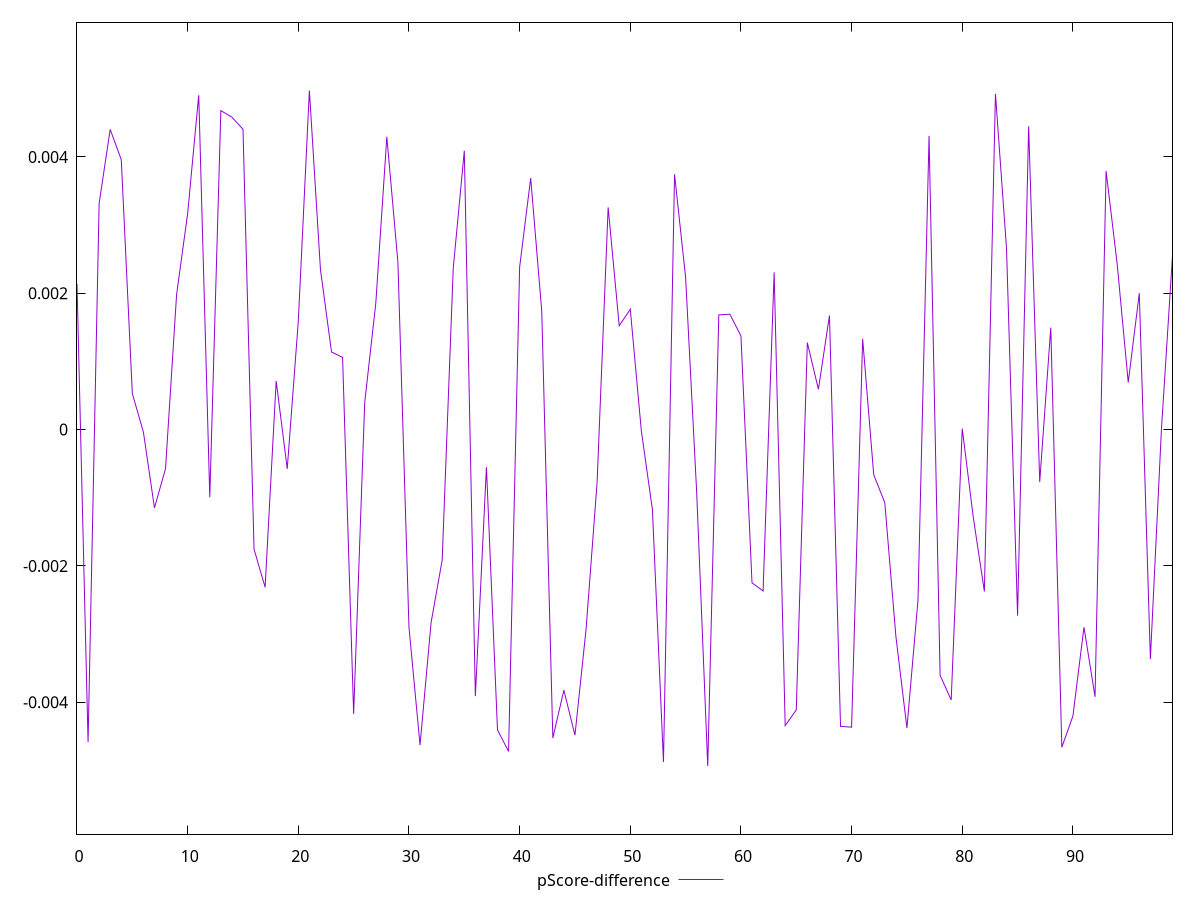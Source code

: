 reset

$pScoreDifference <<EOF
0 0.0021366141853723652
1 -0.004584306561738805
2 0.003318245717495394
3 0.004403009261259361
4 0.003959863077161452
5 0.0005292669149681295
6 -0.00003646545435032067
7 -0.0011479212239206005
8 -0.0005727037548685088
9 0.001979893184743231
10 0.0031705884742512236
11 0.004904733725228594
12 -0.00099101475039165
13 0.004678896477403827
14 0.004582914377731284
15 0.004404600239940382
16 -0.001754534252108031
17 -0.0023123738147676764
18 0.000713231543392312
19 -0.000575638628670827
20 0.0015923024138185804
21 0.004974592289124891
22 0.0023497025209811007
23 0.0011384721405011122
24 0.0010593580163704708
25 -0.004170048253122061
26 0.00039632226154628913
27 0.001849493839757077
28 0.0042956569717012005
29 0.0024540130234507185
30 -0.00290217110131763
31 -0.004627269966541614
32 -0.0028276443408083995
33 -0.0019161463625211317
34 0.002364135014388702
35 0.004090066169803341
36 -0.003909717084219055
37 -0.0005510561917108081
38 -0.004404223121345807
39 -0.0047208711477289
40 0.002382826972437302
41 0.0036893778786781795
42 0.0017371929557260524
43 -0.00452316166343758
44 -0.0038220170218845606
45 -0.004482199593111913
46 -0.0029361734075539214
47 -0.0007791816625953851
48 0.003259598784036144
49 0.0015239527719231871
50 0.0017648611856971863
51 -0.000019633641172522864
52 -0.0011725653866672126
53 -0.004875725788097474
54 0.0037432543126930673
55 0.002233265317312494
56 -0.0009192735894466564
57 -0.00493383096355382
58 0.0016823687986052827
59 0.0016931674078110026
60 0.0013742062327198878
61 -0.0022470622262655837
62 -0.0023671961343444403
63 0.0023066274495293637
64 -0.004342725771271705
65 -0.004111405717497796
66 0.0012754231347410494
67 0.0005908811412566051
68 0.0016740330035568407
69 -0.004352919636326891
70 -0.004365006902659285
71 0.0013307174057717308
72 -0.0006629985171402453
73 -0.0010715071267984877
74 -0.003027477807032608
75 -0.00437856579794671
76 -0.00250265077613665
77 0.004308349729640226
78 -0.003604683243350282
79 -0.00396652200476999
80 0.000013406648010638733
81 -0.0012911007757770987
82 -0.0023738662290507806
83 0.004923866982970426
84 0.0026591279219527753
85 -0.0027297683267033523
86 0.004448238596020948
87 -0.0007676780891344714
88 0.0014953876474849137
89 -0.004659281247631819
90 -0.004201897103242813
91 -0.002898684310693178
92 -0.003919369998735767
93 0.003791733693293331
94 0.0024309763692587083
95 0.0006923045062825484
96 0.002001594055930034
97 -0.003364745077394038
98 0.000002499980450654249
99 0.0025511148694191688
EOF

set key outside below
set xrange [0:99]
set yrange [-0.00593383096355382:0.005974592289124891]
set trange [-0.00593383096355382:0.005974592289124891]
set terminal svg size 640, 500 enhanced background rgb 'white'
set output "report_00019_2021-02-10T18-14-37.922Z//mainthread-work-breakdown/samples/pages/pScore-difference/values.svg"

plot $pScoreDifference title "pScore-difference" with line

reset
